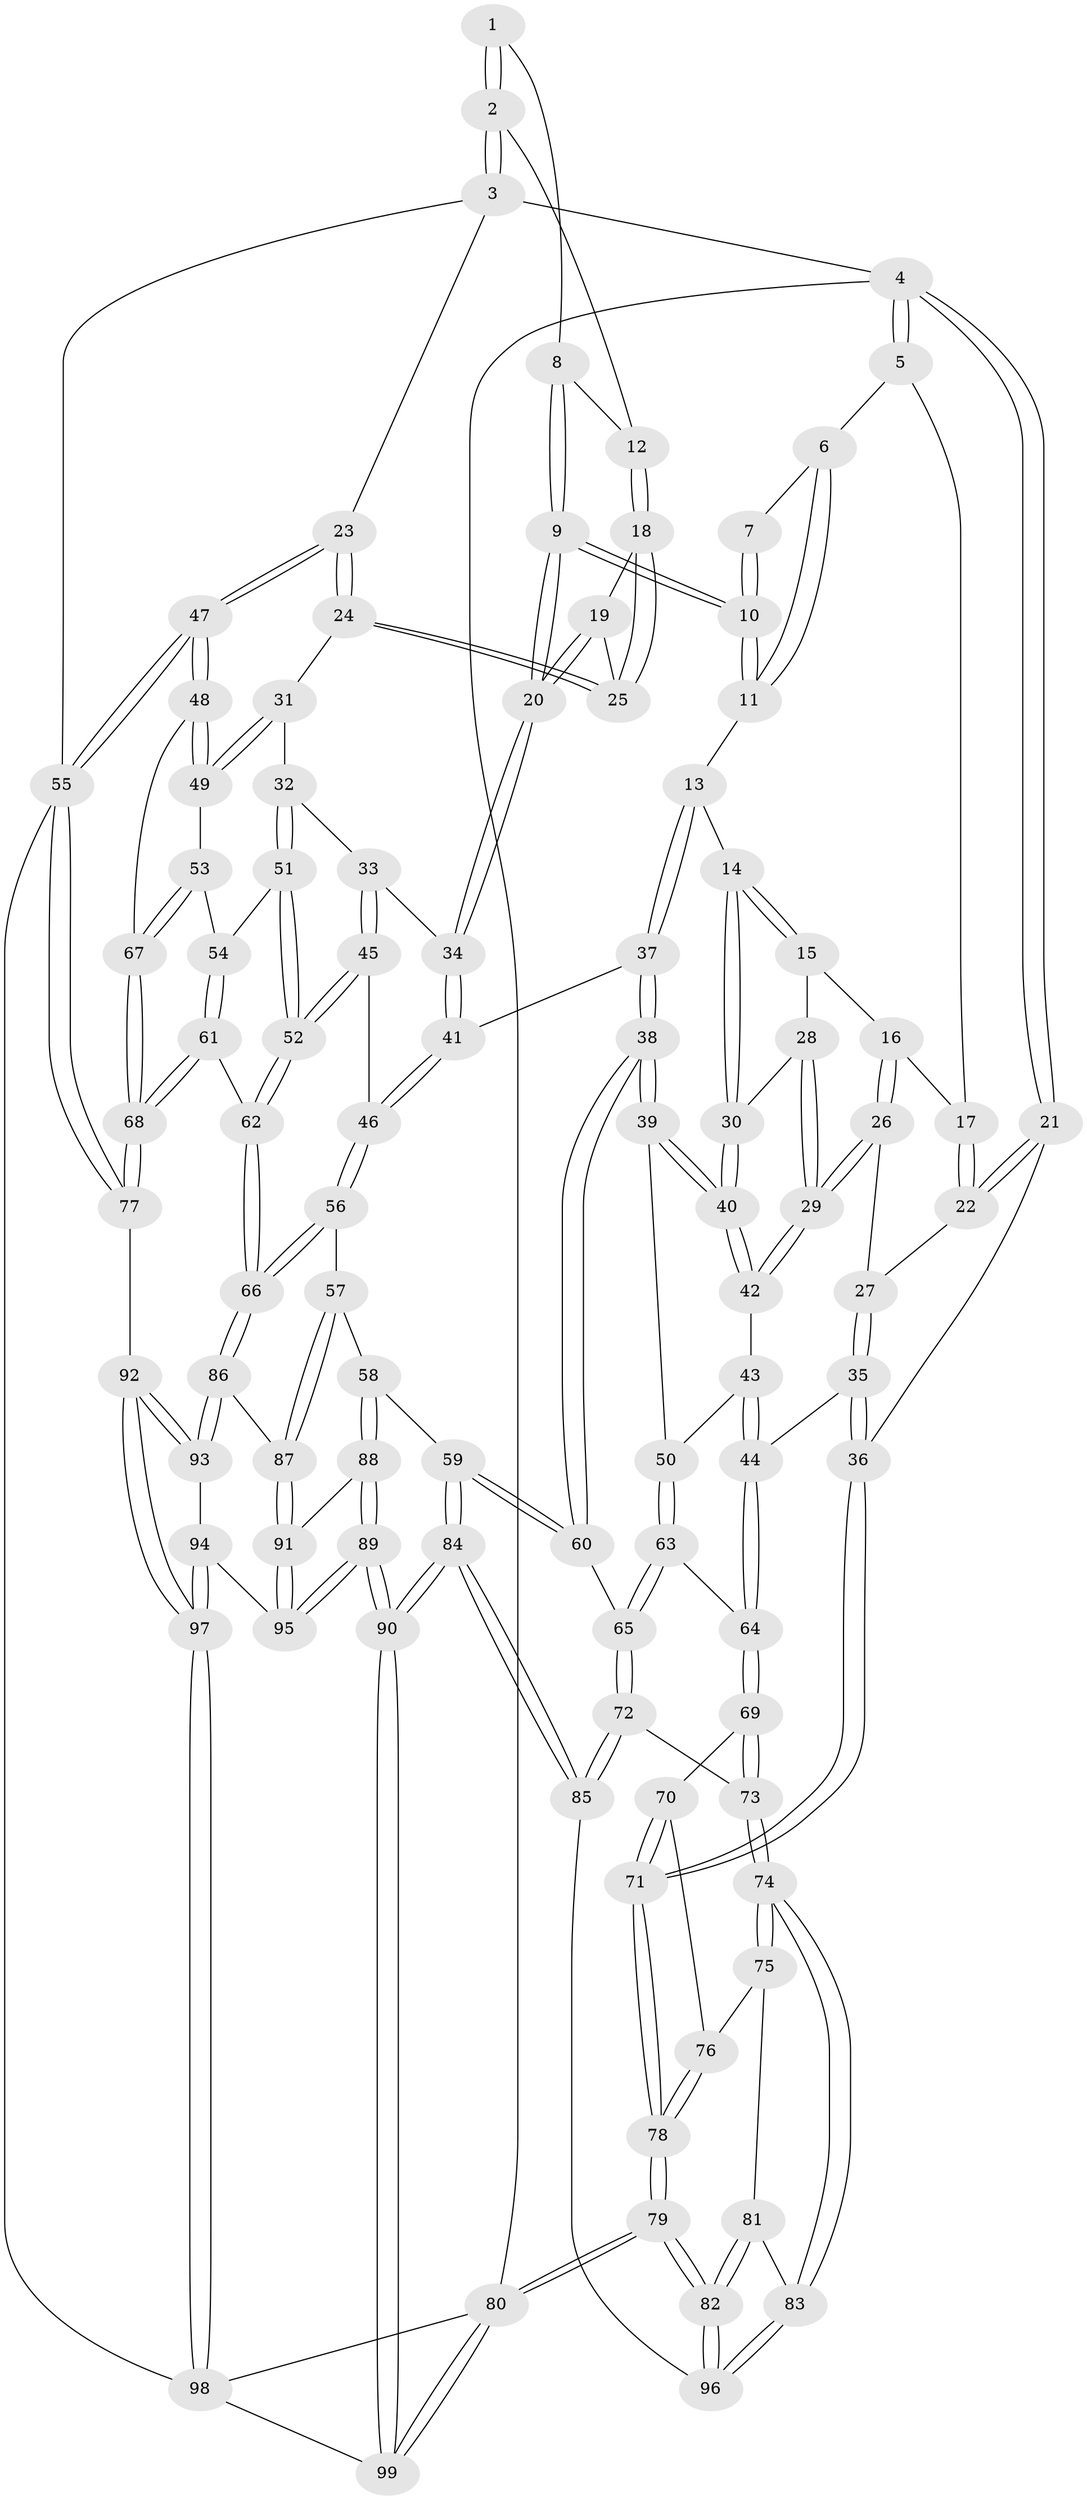 // Generated by graph-tools (version 1.1) at 2025/38/03/09/25 02:38:42]
// undirected, 99 vertices, 244 edges
graph export_dot {
graph [start="1"]
  node [color=gray90,style=filled];
  1 [pos="+0.5801372083784464+0"];
  2 [pos="+0.968788038510455+0"];
  3 [pos="+1+0"];
  4 [pos="+0+0"];
  5 [pos="+0.27928006907753494+0"];
  6 [pos="+0.47164546960963105+0"];
  7 [pos="+0.5713587186380146+0"];
  8 [pos="+0.6645783097577462+0.06440551542260947"];
  9 [pos="+0.6089479150533715+0.21049766959162225"];
  10 [pos="+0.600629297298503+0.20809720610558383"];
  11 [pos="+0.4999717097233447+0.2090642750849058"];
  12 [pos="+0.7909031585611176+0"];
  13 [pos="+0.49142653303650097+0.21215169273386353"];
  14 [pos="+0.4788245756061599+0.21214965860264268"];
  15 [pos="+0.3884767066589029+0.14954414756955556"];
  16 [pos="+0.33584506012193094+0.09386936302213786"];
  17 [pos="+0.2752274444860068+0"];
  18 [pos="+0.7669134899495984+0.07548448994623083"];
  19 [pos="+0.6923645962838662+0.21025159644760433"];
  20 [pos="+0.6492621049549822+0.2314906726879482"];
  21 [pos="+0+0.022441450293907154"];
  22 [pos="+0.12344844896016866+0.16324196235405433"];
  23 [pos="+1+0.043582543759135006"];
  24 [pos="+0.9660384710969381+0.2177874560339439"];
  25 [pos="+0.924143116564169+0.21283580487077544"];
  26 [pos="+0.17649106119286698+0.24141240379722526"];
  27 [pos="+0.17246852267815282+0.23878611690904628"];
  28 [pos="+0.2476426217164874+0.2556278993916155"];
  29 [pos="+0.1878736883815256+0.25694962448629755"];
  30 [pos="+0.38565650076822494+0.28844093129040393"];
  31 [pos="+0.8742490064514531+0.38120162091364845"];
  32 [pos="+0.8311778546874148+0.40462483606849314"];
  33 [pos="+0.7194432839154915+0.34547829179594797"];
  34 [pos="+0.6567640326659411+0.25879118271290397"];
  35 [pos="+0+0.3926418951986254"];
  36 [pos="+0+0.393913495853639"];
  37 [pos="+0.4897129186504781+0.43788119714552753"];
  38 [pos="+0.3907907144477717+0.48185536594140005"];
  39 [pos="+0.3553898966654629+0.42562707037436603"];
  40 [pos="+0.34649358323794577+0.4045773089942851"];
  41 [pos="+0.5602019907825839+0.452978552677631"];
  42 [pos="+0.19897668695141024+0.34817359733492503"];
  43 [pos="+0.16834689972205982+0.3992651850899769"];
  44 [pos="+0+0.3981796719729881"];
  45 [pos="+0.6499831748954951+0.5026831744381799"];
  46 [pos="+0.5923646511471395+0.48905221031789586"];
  47 [pos="+1+0.47351962065357805"];
  48 [pos="+1+0.4744891030950031"];
  49 [pos="+0.9866011899152952+0.4685571362950394"];
  50 [pos="+0.17640623024803007+0.4803054498300715"];
  51 [pos="+0.8211245483694101+0.4532405035726784"];
  52 [pos="+0.7189386293214274+0.5665500364333373"];
  53 [pos="+0.9210397420441643+0.5427032867382987"];
  54 [pos="+0.850370201989701+0.4887454893327014"];
  55 [pos="+1+0.748181612885704"];
  56 [pos="+0.5252719171269841+0.606957191510668"];
  57 [pos="+0.4821141931904304+0.6265025746702283"];
  58 [pos="+0.4701134792992464+0.6284270704783667"];
  59 [pos="+0.400894591939869+0.5977550107485993"];
  60 [pos="+0.36978651135446494+0.5715178152236119"];
  61 [pos="+0.8514313664775528+0.6474418392062455"];
  62 [pos="+0.7206482080928932+0.5796085609375234"];
  63 [pos="+0.1729866793666358+0.5184208154675273"];
  64 [pos="+0.1398468208517314+0.5364570784793935"];
  65 [pos="+0.30932089748541886+0.592945639442485"];
  66 [pos="+0.6717637972277072+0.6507675352465537"];
  67 [pos="+0.9233803925161355+0.593151748217559"];
  68 [pos="+0.9160246444126166+0.6937848251991969"];
  69 [pos="+0.12246839378108443+0.5630567911534596"];
  70 [pos="+0.09992092140281257+0.5824224619499179"];
  71 [pos="+0+0.39593970198432027"];
  72 [pos="+0.2638498995096698+0.6729946975316599"];
  73 [pos="+0.19742635897273356+0.6939478348363408"];
  74 [pos="+0.18296687747191287+0.7042266208883737"];
  75 [pos="+0.10541805064151047+0.6475780168710418"];
  76 [pos="+0.08588421519151543+0.6005624097013239"];
  77 [pos="+0.9414501228353075+0.7366190544548336"];
  78 [pos="+0+0.7431783403189601"];
  79 [pos="+0+1"];
  80 [pos="+0+1"];
  81 [pos="+0.09415081736260678+0.6785006328382457"];
  82 [pos="+0+0.9649292631709425"];
  83 [pos="+0.15523966184027058+0.744175296035267"];
  84 [pos="+0.3651950745225626+0.9055300810592694"];
  85 [pos="+0.3416009642216172+0.8804011127147454"];
  86 [pos="+0.6708226275129217+0.6592245022390971"];
  87 [pos="+0.5863692152626183+0.716954983585454"];
  88 [pos="+0.47601325982433373+0.6787463451643487"];
  89 [pos="+0.4526369423541106+0.8444994561714815"];
  90 [pos="+0.38068415902096125+0.9300913549997786"];
  91 [pos="+0.5684628622174783+0.7620300768739701"];
  92 [pos="+0.8159007846485624+0.8540958483163129"];
  93 [pos="+0.6878054899578628+0.7028320141335775"];
  94 [pos="+0.6114138807241267+0.8045435537630592"];
  95 [pos="+0.5669281568264618+0.7843242456116188"];
  96 [pos="+0.13137479740733127+0.7910378808712055"];
  97 [pos="+0.7610189247871111+0.9732587194607955"];
  98 [pos="+0.7337076780895623+1"];
  99 [pos="+0.39018660424128093+1"];
  1 -- 2;
  1 -- 2;
  1 -- 8;
  2 -- 3;
  2 -- 3;
  2 -- 12;
  3 -- 4;
  3 -- 23;
  3 -- 55;
  4 -- 5;
  4 -- 5;
  4 -- 21;
  4 -- 21;
  4 -- 80;
  5 -- 6;
  5 -- 17;
  6 -- 7;
  6 -- 11;
  6 -- 11;
  7 -- 10;
  7 -- 10;
  8 -- 9;
  8 -- 9;
  8 -- 12;
  9 -- 10;
  9 -- 10;
  9 -- 20;
  9 -- 20;
  10 -- 11;
  10 -- 11;
  11 -- 13;
  12 -- 18;
  12 -- 18;
  13 -- 14;
  13 -- 37;
  13 -- 37;
  14 -- 15;
  14 -- 15;
  14 -- 30;
  14 -- 30;
  15 -- 16;
  15 -- 28;
  16 -- 17;
  16 -- 26;
  16 -- 26;
  17 -- 22;
  17 -- 22;
  18 -- 19;
  18 -- 25;
  18 -- 25;
  19 -- 20;
  19 -- 20;
  19 -- 25;
  20 -- 34;
  20 -- 34;
  21 -- 22;
  21 -- 22;
  21 -- 36;
  22 -- 27;
  23 -- 24;
  23 -- 24;
  23 -- 47;
  23 -- 47;
  24 -- 25;
  24 -- 25;
  24 -- 31;
  26 -- 27;
  26 -- 29;
  26 -- 29;
  27 -- 35;
  27 -- 35;
  28 -- 29;
  28 -- 29;
  28 -- 30;
  29 -- 42;
  29 -- 42;
  30 -- 40;
  30 -- 40;
  31 -- 32;
  31 -- 49;
  31 -- 49;
  32 -- 33;
  32 -- 51;
  32 -- 51;
  33 -- 34;
  33 -- 45;
  33 -- 45;
  34 -- 41;
  34 -- 41;
  35 -- 36;
  35 -- 36;
  35 -- 44;
  36 -- 71;
  36 -- 71;
  37 -- 38;
  37 -- 38;
  37 -- 41;
  38 -- 39;
  38 -- 39;
  38 -- 60;
  38 -- 60;
  39 -- 40;
  39 -- 40;
  39 -- 50;
  40 -- 42;
  40 -- 42;
  41 -- 46;
  41 -- 46;
  42 -- 43;
  43 -- 44;
  43 -- 44;
  43 -- 50;
  44 -- 64;
  44 -- 64;
  45 -- 46;
  45 -- 52;
  45 -- 52;
  46 -- 56;
  46 -- 56;
  47 -- 48;
  47 -- 48;
  47 -- 55;
  47 -- 55;
  48 -- 49;
  48 -- 49;
  48 -- 67;
  49 -- 53;
  50 -- 63;
  50 -- 63;
  51 -- 52;
  51 -- 52;
  51 -- 54;
  52 -- 62;
  52 -- 62;
  53 -- 54;
  53 -- 67;
  53 -- 67;
  54 -- 61;
  54 -- 61;
  55 -- 77;
  55 -- 77;
  55 -- 98;
  56 -- 57;
  56 -- 66;
  56 -- 66;
  57 -- 58;
  57 -- 87;
  57 -- 87;
  58 -- 59;
  58 -- 88;
  58 -- 88;
  59 -- 60;
  59 -- 60;
  59 -- 84;
  59 -- 84;
  60 -- 65;
  61 -- 62;
  61 -- 68;
  61 -- 68;
  62 -- 66;
  62 -- 66;
  63 -- 64;
  63 -- 65;
  63 -- 65;
  64 -- 69;
  64 -- 69;
  65 -- 72;
  65 -- 72;
  66 -- 86;
  66 -- 86;
  67 -- 68;
  67 -- 68;
  68 -- 77;
  68 -- 77;
  69 -- 70;
  69 -- 73;
  69 -- 73;
  70 -- 71;
  70 -- 71;
  70 -- 76;
  71 -- 78;
  71 -- 78;
  72 -- 73;
  72 -- 85;
  72 -- 85;
  73 -- 74;
  73 -- 74;
  74 -- 75;
  74 -- 75;
  74 -- 83;
  74 -- 83;
  75 -- 76;
  75 -- 81;
  76 -- 78;
  76 -- 78;
  77 -- 92;
  78 -- 79;
  78 -- 79;
  79 -- 80;
  79 -- 80;
  79 -- 82;
  79 -- 82;
  80 -- 99;
  80 -- 99;
  80 -- 98;
  81 -- 82;
  81 -- 82;
  81 -- 83;
  82 -- 96;
  82 -- 96;
  83 -- 96;
  83 -- 96;
  84 -- 85;
  84 -- 85;
  84 -- 90;
  84 -- 90;
  85 -- 96;
  86 -- 87;
  86 -- 93;
  86 -- 93;
  87 -- 91;
  87 -- 91;
  88 -- 89;
  88 -- 89;
  88 -- 91;
  89 -- 90;
  89 -- 90;
  89 -- 95;
  89 -- 95;
  90 -- 99;
  90 -- 99;
  91 -- 95;
  91 -- 95;
  92 -- 93;
  92 -- 93;
  92 -- 97;
  92 -- 97;
  93 -- 94;
  94 -- 95;
  94 -- 97;
  94 -- 97;
  97 -- 98;
  97 -- 98;
  98 -- 99;
}
